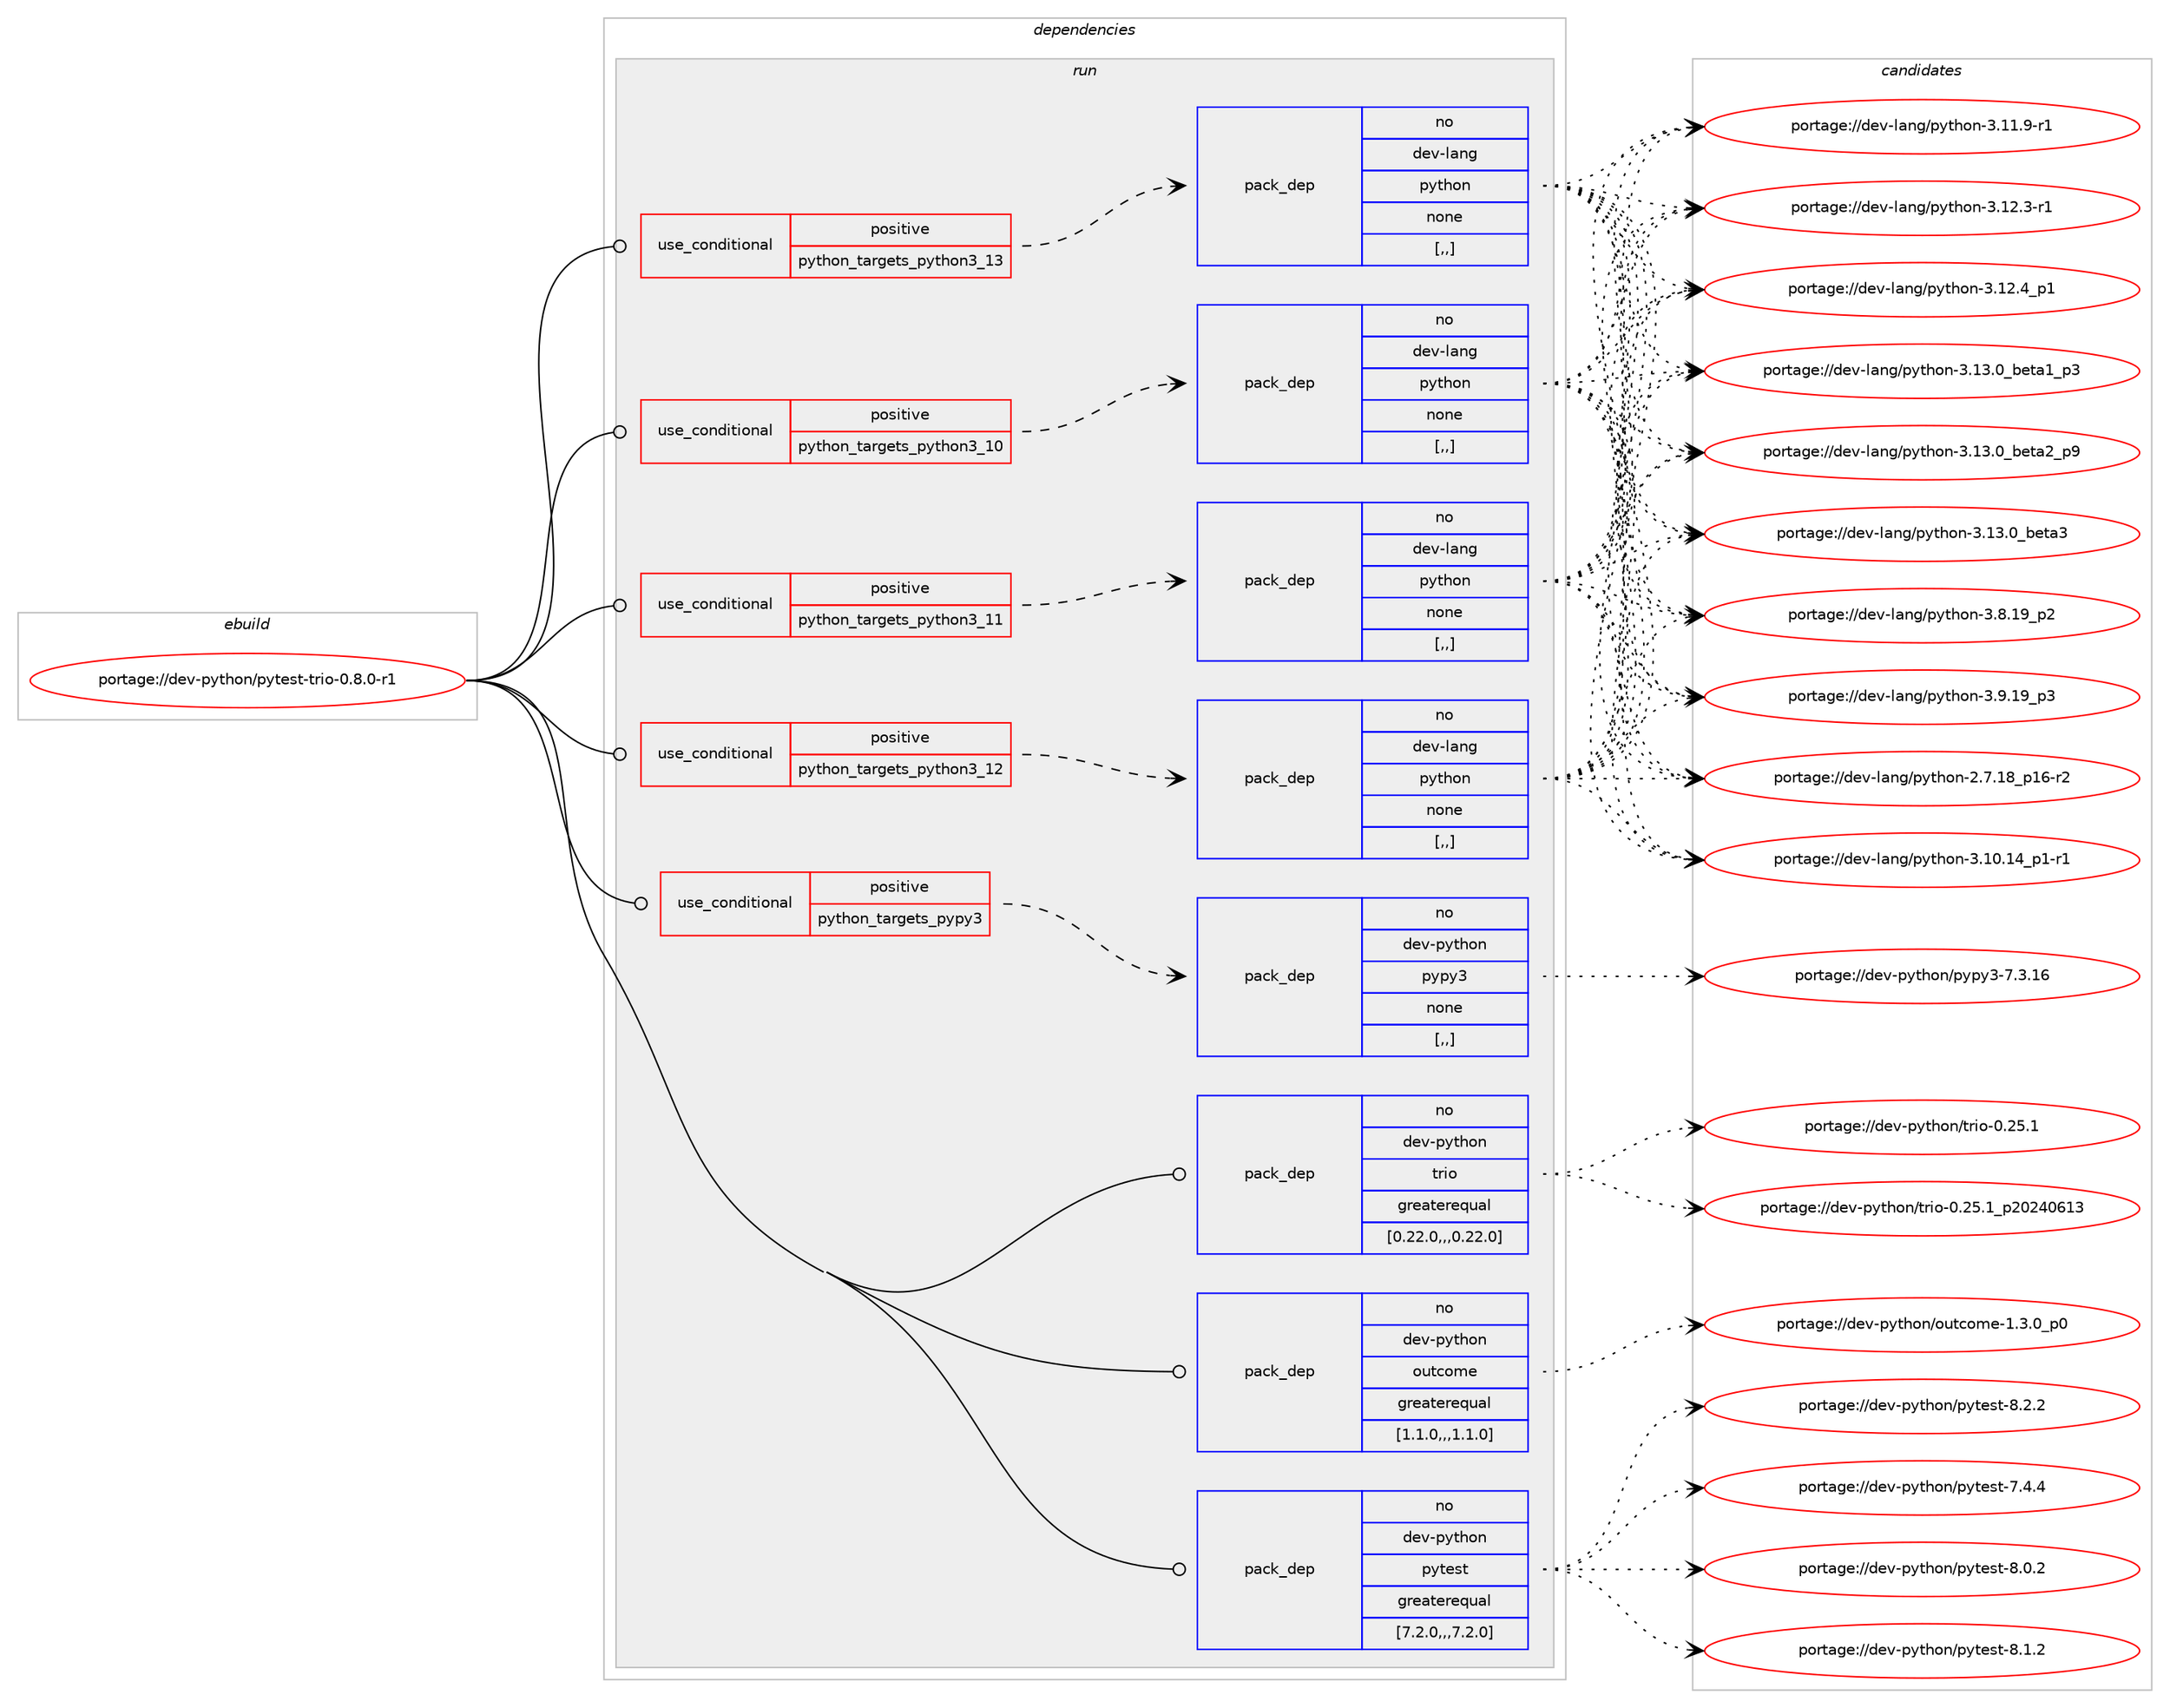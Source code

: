 digraph prolog {

# *************
# Graph options
# *************

newrank=true;
concentrate=true;
compound=true;
graph [rankdir=LR,fontname=Helvetica,fontsize=10,ranksep=1.5];#, ranksep=2.5, nodesep=0.2];
edge  [arrowhead=vee];
node  [fontname=Helvetica,fontsize=10];

# **********
# The ebuild
# **********

subgraph cluster_leftcol {
color=gray;
rank=same;
label=<<i>ebuild</i>>;
id [label="portage://dev-python/pytest-trio-0.8.0-r1", color=red, width=4, href="../dev-python/pytest-trio-0.8.0-r1.svg"];
}

# ****************
# The dependencies
# ****************

subgraph cluster_midcol {
color=gray;
label=<<i>dependencies</i>>;
subgraph cluster_compile {
fillcolor="#eeeeee";
style=filled;
label=<<i>compile</i>>;
}
subgraph cluster_compileandrun {
fillcolor="#eeeeee";
style=filled;
label=<<i>compile and run</i>>;
}
subgraph cluster_run {
fillcolor="#eeeeee";
style=filled;
label=<<i>run</i>>;
subgraph cond36903 {
dependency155659 [label=<<TABLE BORDER="0" CELLBORDER="1" CELLSPACING="0" CELLPADDING="4"><TR><TD ROWSPAN="3" CELLPADDING="10">use_conditional</TD></TR><TR><TD>positive</TD></TR><TR><TD>python_targets_pypy3</TD></TR></TABLE>>, shape=none, color=red];
subgraph pack117521 {
dependency155660 [label=<<TABLE BORDER="0" CELLBORDER="1" CELLSPACING="0" CELLPADDING="4" WIDTH="220"><TR><TD ROWSPAN="6" CELLPADDING="30">pack_dep</TD></TR><TR><TD WIDTH="110">no</TD></TR><TR><TD>dev-python</TD></TR><TR><TD>pypy3</TD></TR><TR><TD>none</TD></TR><TR><TD>[,,]</TD></TR></TABLE>>, shape=none, color=blue];
}
dependency155659:e -> dependency155660:w [weight=20,style="dashed",arrowhead="vee"];
}
id:e -> dependency155659:w [weight=20,style="solid",arrowhead="odot"];
subgraph cond36904 {
dependency155661 [label=<<TABLE BORDER="0" CELLBORDER="1" CELLSPACING="0" CELLPADDING="4"><TR><TD ROWSPAN="3" CELLPADDING="10">use_conditional</TD></TR><TR><TD>positive</TD></TR><TR><TD>python_targets_python3_10</TD></TR></TABLE>>, shape=none, color=red];
subgraph pack117522 {
dependency155662 [label=<<TABLE BORDER="0" CELLBORDER="1" CELLSPACING="0" CELLPADDING="4" WIDTH="220"><TR><TD ROWSPAN="6" CELLPADDING="30">pack_dep</TD></TR><TR><TD WIDTH="110">no</TD></TR><TR><TD>dev-lang</TD></TR><TR><TD>python</TD></TR><TR><TD>none</TD></TR><TR><TD>[,,]</TD></TR></TABLE>>, shape=none, color=blue];
}
dependency155661:e -> dependency155662:w [weight=20,style="dashed",arrowhead="vee"];
}
id:e -> dependency155661:w [weight=20,style="solid",arrowhead="odot"];
subgraph cond36905 {
dependency155663 [label=<<TABLE BORDER="0" CELLBORDER="1" CELLSPACING="0" CELLPADDING="4"><TR><TD ROWSPAN="3" CELLPADDING="10">use_conditional</TD></TR><TR><TD>positive</TD></TR><TR><TD>python_targets_python3_11</TD></TR></TABLE>>, shape=none, color=red];
subgraph pack117523 {
dependency155664 [label=<<TABLE BORDER="0" CELLBORDER="1" CELLSPACING="0" CELLPADDING="4" WIDTH="220"><TR><TD ROWSPAN="6" CELLPADDING="30">pack_dep</TD></TR><TR><TD WIDTH="110">no</TD></TR><TR><TD>dev-lang</TD></TR><TR><TD>python</TD></TR><TR><TD>none</TD></TR><TR><TD>[,,]</TD></TR></TABLE>>, shape=none, color=blue];
}
dependency155663:e -> dependency155664:w [weight=20,style="dashed",arrowhead="vee"];
}
id:e -> dependency155663:w [weight=20,style="solid",arrowhead="odot"];
subgraph cond36906 {
dependency155665 [label=<<TABLE BORDER="0" CELLBORDER="1" CELLSPACING="0" CELLPADDING="4"><TR><TD ROWSPAN="3" CELLPADDING="10">use_conditional</TD></TR><TR><TD>positive</TD></TR><TR><TD>python_targets_python3_12</TD></TR></TABLE>>, shape=none, color=red];
subgraph pack117524 {
dependency155666 [label=<<TABLE BORDER="0" CELLBORDER="1" CELLSPACING="0" CELLPADDING="4" WIDTH="220"><TR><TD ROWSPAN="6" CELLPADDING="30">pack_dep</TD></TR><TR><TD WIDTH="110">no</TD></TR><TR><TD>dev-lang</TD></TR><TR><TD>python</TD></TR><TR><TD>none</TD></TR><TR><TD>[,,]</TD></TR></TABLE>>, shape=none, color=blue];
}
dependency155665:e -> dependency155666:w [weight=20,style="dashed",arrowhead="vee"];
}
id:e -> dependency155665:w [weight=20,style="solid",arrowhead="odot"];
subgraph cond36907 {
dependency155667 [label=<<TABLE BORDER="0" CELLBORDER="1" CELLSPACING="0" CELLPADDING="4"><TR><TD ROWSPAN="3" CELLPADDING="10">use_conditional</TD></TR><TR><TD>positive</TD></TR><TR><TD>python_targets_python3_13</TD></TR></TABLE>>, shape=none, color=red];
subgraph pack117525 {
dependency155668 [label=<<TABLE BORDER="0" CELLBORDER="1" CELLSPACING="0" CELLPADDING="4" WIDTH="220"><TR><TD ROWSPAN="6" CELLPADDING="30">pack_dep</TD></TR><TR><TD WIDTH="110">no</TD></TR><TR><TD>dev-lang</TD></TR><TR><TD>python</TD></TR><TR><TD>none</TD></TR><TR><TD>[,,]</TD></TR></TABLE>>, shape=none, color=blue];
}
dependency155667:e -> dependency155668:w [weight=20,style="dashed",arrowhead="vee"];
}
id:e -> dependency155667:w [weight=20,style="solid",arrowhead="odot"];
subgraph pack117526 {
dependency155669 [label=<<TABLE BORDER="0" CELLBORDER="1" CELLSPACING="0" CELLPADDING="4" WIDTH="220"><TR><TD ROWSPAN="6" CELLPADDING="30">pack_dep</TD></TR><TR><TD WIDTH="110">no</TD></TR><TR><TD>dev-python</TD></TR><TR><TD>outcome</TD></TR><TR><TD>greaterequal</TD></TR><TR><TD>[1.1.0,,,1.1.0]</TD></TR></TABLE>>, shape=none, color=blue];
}
id:e -> dependency155669:w [weight=20,style="solid",arrowhead="odot"];
subgraph pack117527 {
dependency155670 [label=<<TABLE BORDER="0" CELLBORDER="1" CELLSPACING="0" CELLPADDING="4" WIDTH="220"><TR><TD ROWSPAN="6" CELLPADDING="30">pack_dep</TD></TR><TR><TD WIDTH="110">no</TD></TR><TR><TD>dev-python</TD></TR><TR><TD>pytest</TD></TR><TR><TD>greaterequal</TD></TR><TR><TD>[7.2.0,,,7.2.0]</TD></TR></TABLE>>, shape=none, color=blue];
}
id:e -> dependency155670:w [weight=20,style="solid",arrowhead="odot"];
subgraph pack117528 {
dependency155671 [label=<<TABLE BORDER="0" CELLBORDER="1" CELLSPACING="0" CELLPADDING="4" WIDTH="220"><TR><TD ROWSPAN="6" CELLPADDING="30">pack_dep</TD></TR><TR><TD WIDTH="110">no</TD></TR><TR><TD>dev-python</TD></TR><TR><TD>trio</TD></TR><TR><TD>greaterequal</TD></TR><TR><TD>[0.22.0,,,0.22.0]</TD></TR></TABLE>>, shape=none, color=blue];
}
id:e -> dependency155671:w [weight=20,style="solid",arrowhead="odot"];
}
}

# **************
# The candidates
# **************

subgraph cluster_choices {
rank=same;
color=gray;
label=<<i>candidates</i>>;

subgraph choice117521 {
color=black;
nodesep=1;
choice10010111845112121116104111110471121211121215145554651464954 [label="portage://dev-python/pypy3-7.3.16", color=red, width=4,href="../dev-python/pypy3-7.3.16.svg"];
dependency155660:e -> choice10010111845112121116104111110471121211121215145554651464954:w [style=dotted,weight="100"];
}
subgraph choice117522 {
color=black;
nodesep=1;
choice100101118451089711010347112121116104111110455046554649569511249544511450 [label="portage://dev-lang/python-2.7.18_p16-r2", color=red, width=4,href="../dev-lang/python-2.7.18_p16-r2.svg"];
choice100101118451089711010347112121116104111110455146494846495295112494511449 [label="portage://dev-lang/python-3.10.14_p1-r1", color=red, width=4,href="../dev-lang/python-3.10.14_p1-r1.svg"];
choice100101118451089711010347112121116104111110455146494946574511449 [label="portage://dev-lang/python-3.11.9-r1", color=red, width=4,href="../dev-lang/python-3.11.9-r1.svg"];
choice100101118451089711010347112121116104111110455146495046514511449 [label="portage://dev-lang/python-3.12.3-r1", color=red, width=4,href="../dev-lang/python-3.12.3-r1.svg"];
choice100101118451089711010347112121116104111110455146495046529511249 [label="portage://dev-lang/python-3.12.4_p1", color=red, width=4,href="../dev-lang/python-3.12.4_p1.svg"];
choice10010111845108971101034711212111610411111045514649514648959810111697499511251 [label="portage://dev-lang/python-3.13.0_beta1_p3", color=red, width=4,href="../dev-lang/python-3.13.0_beta1_p3.svg"];
choice10010111845108971101034711212111610411111045514649514648959810111697509511257 [label="portage://dev-lang/python-3.13.0_beta2_p9", color=red, width=4,href="../dev-lang/python-3.13.0_beta2_p9.svg"];
choice1001011184510897110103471121211161041111104551464951464895981011169751 [label="portage://dev-lang/python-3.13.0_beta3", color=red, width=4,href="../dev-lang/python-3.13.0_beta3.svg"];
choice100101118451089711010347112121116104111110455146564649579511250 [label="portage://dev-lang/python-3.8.19_p2", color=red, width=4,href="../dev-lang/python-3.8.19_p2.svg"];
choice100101118451089711010347112121116104111110455146574649579511251 [label="portage://dev-lang/python-3.9.19_p3", color=red, width=4,href="../dev-lang/python-3.9.19_p3.svg"];
dependency155662:e -> choice100101118451089711010347112121116104111110455046554649569511249544511450:w [style=dotted,weight="100"];
dependency155662:e -> choice100101118451089711010347112121116104111110455146494846495295112494511449:w [style=dotted,weight="100"];
dependency155662:e -> choice100101118451089711010347112121116104111110455146494946574511449:w [style=dotted,weight="100"];
dependency155662:e -> choice100101118451089711010347112121116104111110455146495046514511449:w [style=dotted,weight="100"];
dependency155662:e -> choice100101118451089711010347112121116104111110455146495046529511249:w [style=dotted,weight="100"];
dependency155662:e -> choice10010111845108971101034711212111610411111045514649514648959810111697499511251:w [style=dotted,weight="100"];
dependency155662:e -> choice10010111845108971101034711212111610411111045514649514648959810111697509511257:w [style=dotted,weight="100"];
dependency155662:e -> choice1001011184510897110103471121211161041111104551464951464895981011169751:w [style=dotted,weight="100"];
dependency155662:e -> choice100101118451089711010347112121116104111110455146564649579511250:w [style=dotted,weight="100"];
dependency155662:e -> choice100101118451089711010347112121116104111110455146574649579511251:w [style=dotted,weight="100"];
}
subgraph choice117523 {
color=black;
nodesep=1;
choice100101118451089711010347112121116104111110455046554649569511249544511450 [label="portage://dev-lang/python-2.7.18_p16-r2", color=red, width=4,href="../dev-lang/python-2.7.18_p16-r2.svg"];
choice100101118451089711010347112121116104111110455146494846495295112494511449 [label="portage://dev-lang/python-3.10.14_p1-r1", color=red, width=4,href="../dev-lang/python-3.10.14_p1-r1.svg"];
choice100101118451089711010347112121116104111110455146494946574511449 [label="portage://dev-lang/python-3.11.9-r1", color=red, width=4,href="../dev-lang/python-3.11.9-r1.svg"];
choice100101118451089711010347112121116104111110455146495046514511449 [label="portage://dev-lang/python-3.12.3-r1", color=red, width=4,href="../dev-lang/python-3.12.3-r1.svg"];
choice100101118451089711010347112121116104111110455146495046529511249 [label="portage://dev-lang/python-3.12.4_p1", color=red, width=4,href="../dev-lang/python-3.12.4_p1.svg"];
choice10010111845108971101034711212111610411111045514649514648959810111697499511251 [label="portage://dev-lang/python-3.13.0_beta1_p3", color=red, width=4,href="../dev-lang/python-3.13.0_beta1_p3.svg"];
choice10010111845108971101034711212111610411111045514649514648959810111697509511257 [label="portage://dev-lang/python-3.13.0_beta2_p9", color=red, width=4,href="../dev-lang/python-3.13.0_beta2_p9.svg"];
choice1001011184510897110103471121211161041111104551464951464895981011169751 [label="portage://dev-lang/python-3.13.0_beta3", color=red, width=4,href="../dev-lang/python-3.13.0_beta3.svg"];
choice100101118451089711010347112121116104111110455146564649579511250 [label="portage://dev-lang/python-3.8.19_p2", color=red, width=4,href="../dev-lang/python-3.8.19_p2.svg"];
choice100101118451089711010347112121116104111110455146574649579511251 [label="portage://dev-lang/python-3.9.19_p3", color=red, width=4,href="../dev-lang/python-3.9.19_p3.svg"];
dependency155664:e -> choice100101118451089711010347112121116104111110455046554649569511249544511450:w [style=dotted,weight="100"];
dependency155664:e -> choice100101118451089711010347112121116104111110455146494846495295112494511449:w [style=dotted,weight="100"];
dependency155664:e -> choice100101118451089711010347112121116104111110455146494946574511449:w [style=dotted,weight="100"];
dependency155664:e -> choice100101118451089711010347112121116104111110455146495046514511449:w [style=dotted,weight="100"];
dependency155664:e -> choice100101118451089711010347112121116104111110455146495046529511249:w [style=dotted,weight="100"];
dependency155664:e -> choice10010111845108971101034711212111610411111045514649514648959810111697499511251:w [style=dotted,weight="100"];
dependency155664:e -> choice10010111845108971101034711212111610411111045514649514648959810111697509511257:w [style=dotted,weight="100"];
dependency155664:e -> choice1001011184510897110103471121211161041111104551464951464895981011169751:w [style=dotted,weight="100"];
dependency155664:e -> choice100101118451089711010347112121116104111110455146564649579511250:w [style=dotted,weight="100"];
dependency155664:e -> choice100101118451089711010347112121116104111110455146574649579511251:w [style=dotted,weight="100"];
}
subgraph choice117524 {
color=black;
nodesep=1;
choice100101118451089711010347112121116104111110455046554649569511249544511450 [label="portage://dev-lang/python-2.7.18_p16-r2", color=red, width=4,href="../dev-lang/python-2.7.18_p16-r2.svg"];
choice100101118451089711010347112121116104111110455146494846495295112494511449 [label="portage://dev-lang/python-3.10.14_p1-r1", color=red, width=4,href="../dev-lang/python-3.10.14_p1-r1.svg"];
choice100101118451089711010347112121116104111110455146494946574511449 [label="portage://dev-lang/python-3.11.9-r1", color=red, width=4,href="../dev-lang/python-3.11.9-r1.svg"];
choice100101118451089711010347112121116104111110455146495046514511449 [label="portage://dev-lang/python-3.12.3-r1", color=red, width=4,href="../dev-lang/python-3.12.3-r1.svg"];
choice100101118451089711010347112121116104111110455146495046529511249 [label="portage://dev-lang/python-3.12.4_p1", color=red, width=4,href="../dev-lang/python-3.12.4_p1.svg"];
choice10010111845108971101034711212111610411111045514649514648959810111697499511251 [label="portage://dev-lang/python-3.13.0_beta1_p3", color=red, width=4,href="../dev-lang/python-3.13.0_beta1_p3.svg"];
choice10010111845108971101034711212111610411111045514649514648959810111697509511257 [label="portage://dev-lang/python-3.13.0_beta2_p9", color=red, width=4,href="../dev-lang/python-3.13.0_beta2_p9.svg"];
choice1001011184510897110103471121211161041111104551464951464895981011169751 [label="portage://dev-lang/python-3.13.0_beta3", color=red, width=4,href="../dev-lang/python-3.13.0_beta3.svg"];
choice100101118451089711010347112121116104111110455146564649579511250 [label="portage://dev-lang/python-3.8.19_p2", color=red, width=4,href="../dev-lang/python-3.8.19_p2.svg"];
choice100101118451089711010347112121116104111110455146574649579511251 [label="portage://dev-lang/python-3.9.19_p3", color=red, width=4,href="../dev-lang/python-3.9.19_p3.svg"];
dependency155666:e -> choice100101118451089711010347112121116104111110455046554649569511249544511450:w [style=dotted,weight="100"];
dependency155666:e -> choice100101118451089711010347112121116104111110455146494846495295112494511449:w [style=dotted,weight="100"];
dependency155666:e -> choice100101118451089711010347112121116104111110455146494946574511449:w [style=dotted,weight="100"];
dependency155666:e -> choice100101118451089711010347112121116104111110455146495046514511449:w [style=dotted,weight="100"];
dependency155666:e -> choice100101118451089711010347112121116104111110455146495046529511249:w [style=dotted,weight="100"];
dependency155666:e -> choice10010111845108971101034711212111610411111045514649514648959810111697499511251:w [style=dotted,weight="100"];
dependency155666:e -> choice10010111845108971101034711212111610411111045514649514648959810111697509511257:w [style=dotted,weight="100"];
dependency155666:e -> choice1001011184510897110103471121211161041111104551464951464895981011169751:w [style=dotted,weight="100"];
dependency155666:e -> choice100101118451089711010347112121116104111110455146564649579511250:w [style=dotted,weight="100"];
dependency155666:e -> choice100101118451089711010347112121116104111110455146574649579511251:w [style=dotted,weight="100"];
}
subgraph choice117525 {
color=black;
nodesep=1;
choice100101118451089711010347112121116104111110455046554649569511249544511450 [label="portage://dev-lang/python-2.7.18_p16-r2", color=red, width=4,href="../dev-lang/python-2.7.18_p16-r2.svg"];
choice100101118451089711010347112121116104111110455146494846495295112494511449 [label="portage://dev-lang/python-3.10.14_p1-r1", color=red, width=4,href="../dev-lang/python-3.10.14_p1-r1.svg"];
choice100101118451089711010347112121116104111110455146494946574511449 [label="portage://dev-lang/python-3.11.9-r1", color=red, width=4,href="../dev-lang/python-3.11.9-r1.svg"];
choice100101118451089711010347112121116104111110455146495046514511449 [label="portage://dev-lang/python-3.12.3-r1", color=red, width=4,href="../dev-lang/python-3.12.3-r1.svg"];
choice100101118451089711010347112121116104111110455146495046529511249 [label="portage://dev-lang/python-3.12.4_p1", color=red, width=4,href="../dev-lang/python-3.12.4_p1.svg"];
choice10010111845108971101034711212111610411111045514649514648959810111697499511251 [label="portage://dev-lang/python-3.13.0_beta1_p3", color=red, width=4,href="../dev-lang/python-3.13.0_beta1_p3.svg"];
choice10010111845108971101034711212111610411111045514649514648959810111697509511257 [label="portage://dev-lang/python-3.13.0_beta2_p9", color=red, width=4,href="../dev-lang/python-3.13.0_beta2_p9.svg"];
choice1001011184510897110103471121211161041111104551464951464895981011169751 [label="portage://dev-lang/python-3.13.0_beta3", color=red, width=4,href="../dev-lang/python-3.13.0_beta3.svg"];
choice100101118451089711010347112121116104111110455146564649579511250 [label="portage://dev-lang/python-3.8.19_p2", color=red, width=4,href="../dev-lang/python-3.8.19_p2.svg"];
choice100101118451089711010347112121116104111110455146574649579511251 [label="portage://dev-lang/python-3.9.19_p3", color=red, width=4,href="../dev-lang/python-3.9.19_p3.svg"];
dependency155668:e -> choice100101118451089711010347112121116104111110455046554649569511249544511450:w [style=dotted,weight="100"];
dependency155668:e -> choice100101118451089711010347112121116104111110455146494846495295112494511449:w [style=dotted,weight="100"];
dependency155668:e -> choice100101118451089711010347112121116104111110455146494946574511449:w [style=dotted,weight="100"];
dependency155668:e -> choice100101118451089711010347112121116104111110455146495046514511449:w [style=dotted,weight="100"];
dependency155668:e -> choice100101118451089711010347112121116104111110455146495046529511249:w [style=dotted,weight="100"];
dependency155668:e -> choice10010111845108971101034711212111610411111045514649514648959810111697499511251:w [style=dotted,weight="100"];
dependency155668:e -> choice10010111845108971101034711212111610411111045514649514648959810111697509511257:w [style=dotted,weight="100"];
dependency155668:e -> choice1001011184510897110103471121211161041111104551464951464895981011169751:w [style=dotted,weight="100"];
dependency155668:e -> choice100101118451089711010347112121116104111110455146564649579511250:w [style=dotted,weight="100"];
dependency155668:e -> choice100101118451089711010347112121116104111110455146574649579511251:w [style=dotted,weight="100"];
}
subgraph choice117526 {
color=black;
nodesep=1;
choice1001011184511212111610411111047111117116991111091014549465146489511248 [label="portage://dev-python/outcome-1.3.0_p0", color=red, width=4,href="../dev-python/outcome-1.3.0_p0.svg"];
dependency155669:e -> choice1001011184511212111610411111047111117116991111091014549465146489511248:w [style=dotted,weight="100"];
}
subgraph choice117527 {
color=black;
nodesep=1;
choice1001011184511212111610411111047112121116101115116455546524652 [label="portage://dev-python/pytest-7.4.4", color=red, width=4,href="../dev-python/pytest-7.4.4.svg"];
choice1001011184511212111610411111047112121116101115116455646484650 [label="portage://dev-python/pytest-8.0.2", color=red, width=4,href="../dev-python/pytest-8.0.2.svg"];
choice1001011184511212111610411111047112121116101115116455646494650 [label="portage://dev-python/pytest-8.1.2", color=red, width=4,href="../dev-python/pytest-8.1.2.svg"];
choice1001011184511212111610411111047112121116101115116455646504650 [label="portage://dev-python/pytest-8.2.2", color=red, width=4,href="../dev-python/pytest-8.2.2.svg"];
dependency155670:e -> choice1001011184511212111610411111047112121116101115116455546524652:w [style=dotted,weight="100"];
dependency155670:e -> choice1001011184511212111610411111047112121116101115116455646484650:w [style=dotted,weight="100"];
dependency155670:e -> choice1001011184511212111610411111047112121116101115116455646494650:w [style=dotted,weight="100"];
dependency155670:e -> choice1001011184511212111610411111047112121116101115116455646504650:w [style=dotted,weight="100"];
}
subgraph choice117528 {
color=black;
nodesep=1;
choice100101118451121211161041111104711611410511145484650534649 [label="portage://dev-python/trio-0.25.1", color=red, width=4,href="../dev-python/trio-0.25.1.svg"];
choice100101118451121211161041111104711611410511145484650534649951125048505248544951 [label="portage://dev-python/trio-0.25.1_p20240613", color=red, width=4,href="../dev-python/trio-0.25.1_p20240613.svg"];
dependency155671:e -> choice100101118451121211161041111104711611410511145484650534649:w [style=dotted,weight="100"];
dependency155671:e -> choice100101118451121211161041111104711611410511145484650534649951125048505248544951:w [style=dotted,weight="100"];
}
}

}
